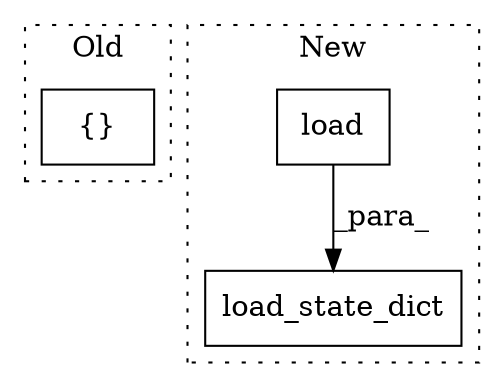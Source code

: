 digraph G {
subgraph cluster0 {
1 [label="{}" a="4" s="5191,5212" l="1,1" shape="box"];
label = "Old";
style="dotted";
}
subgraph cluster1 {
2 [label="load_state_dict" a="32" s="6486,6525" l="16,1" shape="box"];
3 [label="load" a="32" s="6508,6524" l="5,1" shape="box"];
label = "New";
style="dotted";
}
3 -> 2 [label="_para_"];
}